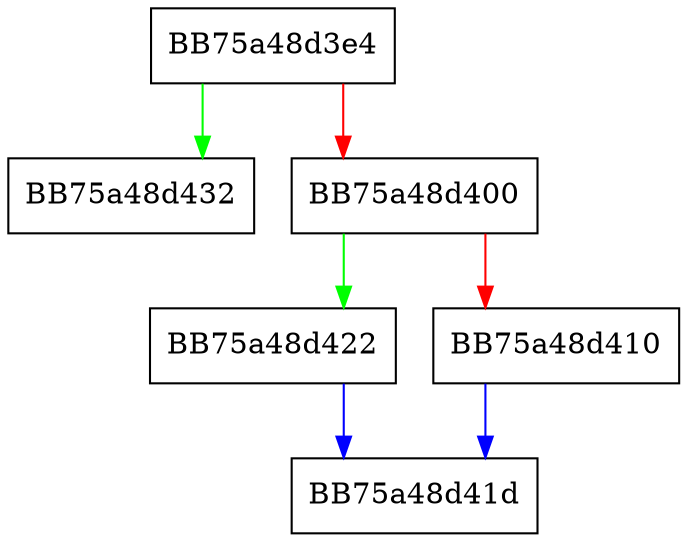 digraph AddRelocation {
  node [shape="box"];
  graph [splines=ortho];
  BB75a48d3e4 -> BB75a48d432 [color="green"];
  BB75a48d3e4 -> BB75a48d400 [color="red"];
  BB75a48d400 -> BB75a48d422 [color="green"];
  BB75a48d400 -> BB75a48d410 [color="red"];
  BB75a48d410 -> BB75a48d41d [color="blue"];
  BB75a48d422 -> BB75a48d41d [color="blue"];
}